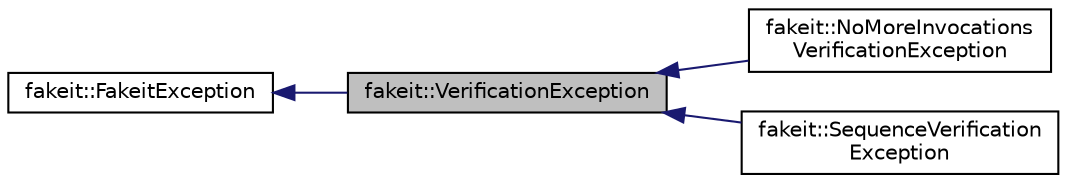 digraph "fakeit::VerificationException"
{
  edge [fontname="Helvetica",fontsize="10",labelfontname="Helvetica",labelfontsize="10"];
  node [fontname="Helvetica",fontsize="10",shape=record];
  rankdir="LR";
  Node1 [label="fakeit::VerificationException",height=0.2,width=0.4,color="black", fillcolor="grey75", style="filled" fontcolor="black"];
  Node2 -> Node1 [dir="back",color="midnightblue",fontsize="10",style="solid",fontname="Helvetica"];
  Node2 [label="fakeit::FakeitException",height=0.2,width=0.4,color="black", fillcolor="white", style="filled",URL="$d0/d60/structfakeit_1_1FakeitException.html"];
  Node1 -> Node3 [dir="back",color="midnightblue",fontsize="10",style="solid",fontname="Helvetica"];
  Node3 [label="fakeit::NoMoreInvocations\lVerificationException",height=0.2,width=0.4,color="black", fillcolor="white", style="filled",URL="$d6/d42/structfakeit_1_1NoMoreInvocationsVerificationException.html"];
  Node1 -> Node4 [dir="back",color="midnightblue",fontsize="10",style="solid",fontname="Helvetica"];
  Node4 [label="fakeit::SequenceVerification\lException",height=0.2,width=0.4,color="black", fillcolor="white", style="filled",URL="$d0/da6/structfakeit_1_1SequenceVerificationException.html"];
}
